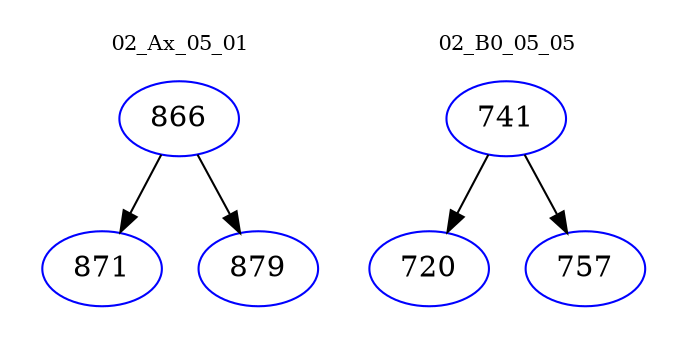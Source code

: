 digraph{
subgraph cluster_0 {
color = white
label = "02_Ax_05_01";
fontsize=10;
T0_866 [label="866", color="blue"]
T0_866 -> T0_871 [color="black"]
T0_871 [label="871", color="blue"]
T0_866 -> T0_879 [color="black"]
T0_879 [label="879", color="blue"]
}
subgraph cluster_1 {
color = white
label = "02_B0_05_05";
fontsize=10;
T1_741 [label="741", color="blue"]
T1_741 -> T1_720 [color="black"]
T1_720 [label="720", color="blue"]
T1_741 -> T1_757 [color="black"]
T1_757 [label="757", color="blue"]
}
}
